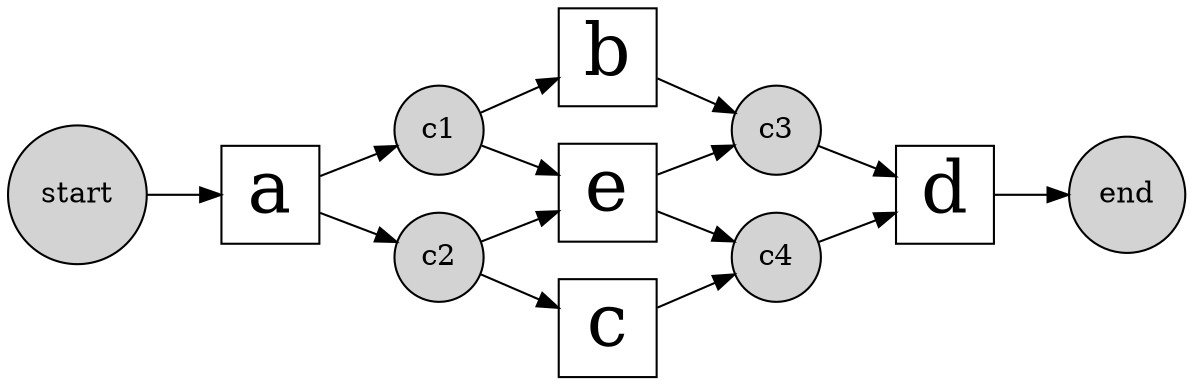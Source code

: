 digraph G 
{
 graph [rankdir = "LR"]
 {
 node [shape=circle style=filled]
 start
 end
 c1
 c2
 c3
 c4
 }
 {
 node [shape=square fontsize=35]
b
d
e
a
c
 }
start -> a
a -> c1
c1 -> {b e}
a -> c2
c2 -> {e c}
{b e} -> c3
c3 -> d
{e c} -> c4
c4 -> d
d -> end 
}

